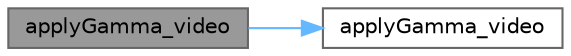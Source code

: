 digraph "applyGamma_video"
{
 // LATEX_PDF_SIZE
  bgcolor="transparent";
  edge [fontname=Helvetica,fontsize=10,labelfontname=Helvetica,labelfontsize=10];
  node [fontname=Helvetica,fontsize=10,shape=box,height=0.2,width=0.4];
  rankdir="LR";
  Node1 [id="Node000001",label="applyGamma_video",height=0.2,width=0.4,color="gray40", fillcolor="grey60", style="filled", fontcolor="black",tooltip="Applies a gamma adjustment to a color."];
  Node1 -> Node2 [id="edge1_Node000001_Node000002",color="steelblue1",style="solid",tooltip=" "];
  Node2 [id="Node000002",label="applyGamma_video",height=0.2,width=0.4,color="grey40", fillcolor="white", style="filled",URL="$da/dd2/group___gamma_funcs.html#ga7c3f73fd65e9a9857870c1835a1c7d85",tooltip="Applies a gamma adjustment to a color channel."];
}
